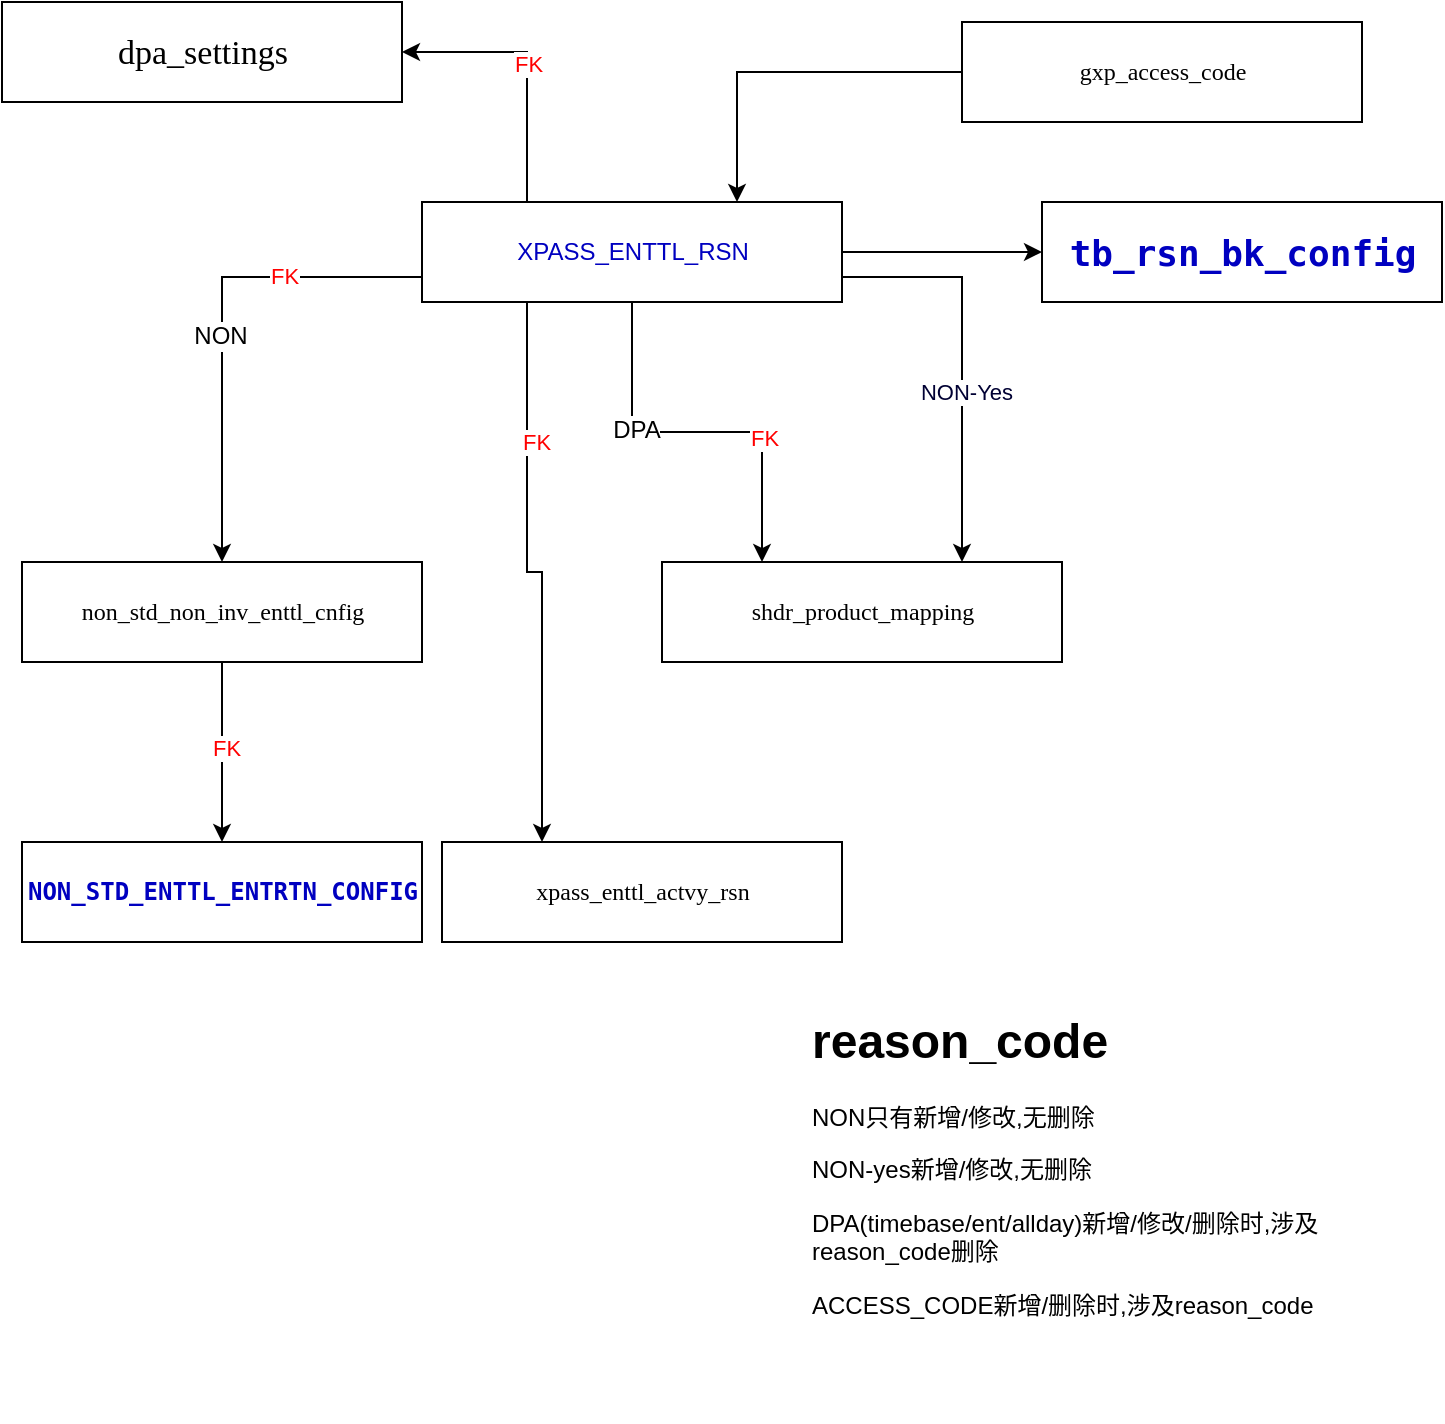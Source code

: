 <mxfile version="17.1.2" type="github">
  <diagram id="zZ_TgJNbVvpxCx87fyp5" name="Page-1">
    <mxGraphModel dx="1232" dy="809" grid="1" gridSize="10" guides="1" tooltips="1" connect="1" arrows="1" fold="1" page="1" pageScale="1" pageWidth="827" pageHeight="1169" math="0" shadow="0">
      <root>
        <mxCell id="0" />
        <mxCell id="1" parent="0" />
        <mxCell id="84mTH-gXEzK-3RzK_8ae-25" style="edgeStyle=orthogonalEdgeStyle;rounded=0;orthogonalLoop=1;jettySize=auto;html=1;exitX=0;exitY=0.75;exitDx=0;exitDy=0;fontSize=12;" parent="1" source="84mTH-gXEzK-3RzK_8ae-14" target="84mTH-gXEzK-3RzK_8ae-21" edge="1">
          <mxGeometry relative="1" as="geometry" />
        </mxCell>
        <mxCell id="84mTH-gXEzK-3RzK_8ae-27" value="NON" style="edgeLabel;html=1;align=center;verticalAlign=middle;resizable=0;points=[];fontSize=12;" parent="84mTH-gXEzK-3RzK_8ae-25" vertex="1" connectable="0">
          <mxGeometry x="0.064" y="-1" relative="1" as="geometry">
            <mxPoint as="offset" />
          </mxGeometry>
        </mxCell>
        <mxCell id="0J5WLrTJx40tkv2BNEWx-3" value="&lt;font color=&quot;#ff0000&quot;&gt;FK&lt;/font&gt;" style="edgeLabel;html=1;align=center;verticalAlign=middle;resizable=0;points=[];" parent="84mTH-gXEzK-3RzK_8ae-25" vertex="1" connectable="0">
          <mxGeometry x="-0.43" y="-1" relative="1" as="geometry">
            <mxPoint as="offset" />
          </mxGeometry>
        </mxCell>
        <mxCell id="84mTH-gXEzK-3RzK_8ae-29" style="edgeStyle=orthogonalEdgeStyle;rounded=0;orthogonalLoop=1;jettySize=auto;html=1;exitX=0.5;exitY=1;exitDx=0;exitDy=0;entryX=0.25;entryY=0;entryDx=0;entryDy=0;fontSize=12;" parent="1" source="84mTH-gXEzK-3RzK_8ae-14" target="84mTH-gXEzK-3RzK_8ae-28" edge="1">
          <mxGeometry relative="1" as="geometry" />
        </mxCell>
        <mxCell id="84mTH-gXEzK-3RzK_8ae-30" value="DPA" style="edgeLabel;html=1;align=center;verticalAlign=middle;resizable=0;points=[];fontSize=12;" parent="84mTH-gXEzK-3RzK_8ae-29" vertex="1" connectable="0">
          <mxGeometry x="-0.346" y="2" relative="1" as="geometry">
            <mxPoint as="offset" />
          </mxGeometry>
        </mxCell>
        <mxCell id="0J5WLrTJx40tkv2BNEWx-5" value="&lt;font color=&quot;#ff0000&quot;&gt;FK&lt;/font&gt;" style="edgeLabel;html=1;align=center;verticalAlign=middle;resizable=0;points=[];" parent="84mTH-gXEzK-3RzK_8ae-29" vertex="1" connectable="0">
          <mxGeometry x="0.366" y="1" relative="1" as="geometry">
            <mxPoint as="offset" />
          </mxGeometry>
        </mxCell>
        <mxCell id="0J5WLrTJx40tkv2BNEWx-2" value="&lt;font color=&quot;#ff0000&quot;&gt;FK&lt;/font&gt;" style="edgeStyle=orthogonalEdgeStyle;rounded=0;orthogonalLoop=1;jettySize=auto;html=1;exitX=0.25;exitY=0;exitDx=0;exitDy=0;entryX=1;entryY=0.5;entryDx=0;entryDy=0;" parent="1" source="84mTH-gXEzK-3RzK_8ae-14" target="84mTH-gXEzK-3RzK_8ae-39" edge="1">
          <mxGeometry relative="1" as="geometry" />
        </mxCell>
        <mxCell id="iV9EC9qwNgEAkCrWaYej-2" style="edgeStyle=orthogonalEdgeStyle;rounded=0;orthogonalLoop=1;jettySize=auto;html=1;exitX=0.25;exitY=1;exitDx=0;exitDy=0;entryX=0.25;entryY=0;entryDx=0;entryDy=0;" edge="1" parent="1" source="84mTH-gXEzK-3RzK_8ae-14" target="iV9EC9qwNgEAkCrWaYej-1">
          <mxGeometry relative="1" as="geometry">
            <Array as="points">
              <mxPoint x="343" y="305" />
              <mxPoint x="350" y="305" />
            </Array>
          </mxGeometry>
        </mxCell>
        <mxCell id="iV9EC9qwNgEAkCrWaYej-4" value="&lt;font color=&quot;#ff0000&quot;&gt;FK&lt;/font&gt;" style="edgeLabel;html=1;align=center;verticalAlign=middle;resizable=0;points=[];" vertex="1" connectable="0" parent="iV9EC9qwNgEAkCrWaYej-2">
          <mxGeometry x="-0.495" y="4" relative="1" as="geometry">
            <mxPoint as="offset" />
          </mxGeometry>
        </mxCell>
        <mxCell id="iV9EC9qwNgEAkCrWaYej-3" style="edgeStyle=orthogonalEdgeStyle;rounded=0;orthogonalLoop=1;jettySize=auto;html=1;exitX=1;exitY=0.5;exitDx=0;exitDy=0;entryX=0;entryY=0.5;entryDx=0;entryDy=0;" edge="1" parent="1" source="84mTH-gXEzK-3RzK_8ae-14" target="cHhtbCE1MpWlHDYDx5-o-1">
          <mxGeometry relative="1" as="geometry" />
        </mxCell>
        <mxCell id="iV9EC9qwNgEAkCrWaYej-5" style="edgeStyle=orthogonalEdgeStyle;rounded=0;orthogonalLoop=1;jettySize=auto;html=1;exitX=1;exitY=0.75;exitDx=0;exitDy=0;entryX=0.75;entryY=0;entryDx=0;entryDy=0;fontColor=#FF0000;" edge="1" parent="1" source="84mTH-gXEzK-3RzK_8ae-14" target="84mTH-gXEzK-3RzK_8ae-28">
          <mxGeometry relative="1" as="geometry" />
        </mxCell>
        <mxCell id="iV9EC9qwNgEAkCrWaYej-6" value="&lt;font color=&quot;#000033&quot;&gt;NON-Yes&lt;/font&gt;" style="edgeLabel;html=1;align=center;verticalAlign=middle;resizable=0;points=[];fontColor=#FF0000;" vertex="1" connectable="0" parent="iV9EC9qwNgEAkCrWaYej-5">
          <mxGeometry x="0.151" y="2" relative="1" as="geometry">
            <mxPoint y="1" as="offset" />
          </mxGeometry>
        </mxCell>
        <mxCell id="84mTH-gXEzK-3RzK_8ae-14" value="&lt;p style=&quot;background-color: rgb(255 , 255 , 255) ; color: rgb(51 , 51 , 51)&quot;&gt;&lt;span style=&quot;color: rgb(0 , 0 , 192)&quot;&gt;&lt;font style=&quot;font-size: 12px&quot;&gt;XPASS_ENTTL_RSN&lt;/font&gt;&lt;/span&gt;&lt;/p&gt;" style="html=1;" parent="1" vertex="1">
          <mxGeometry x="290" y="120" width="210" height="50" as="geometry" />
        </mxCell>
        <mxCell id="84mTH-gXEzK-3RzK_8ae-17" value="&lt;pre style=&quot;background-color: rgb(255 , 255 , 255) ; color: rgb(51 , 51 , 51)&quot;&gt;&lt;span style=&quot;color: rgb(0 , 0 , 192) ; font-weight: bold&quot;&gt;&lt;font style=&quot;font-size: 12px&quot;&gt;NON_STD_ENTTL_ENTRTN_CONFIG&lt;/font&gt;&lt;/span&gt;&lt;/pre&gt;" style="html=1;" parent="1" vertex="1">
          <mxGeometry x="90" y="440" width="200" height="50" as="geometry" />
        </mxCell>
        <mxCell id="84mTH-gXEzK-3RzK_8ae-26" style="edgeStyle=orthogonalEdgeStyle;rounded=0;orthogonalLoop=1;jettySize=auto;html=1;exitX=0.5;exitY=1;exitDx=0;exitDy=0;fontSize=12;" parent="1" source="84mTH-gXEzK-3RzK_8ae-21" target="84mTH-gXEzK-3RzK_8ae-17" edge="1">
          <mxGeometry relative="1" as="geometry" />
        </mxCell>
        <mxCell id="0J5WLrTJx40tkv2BNEWx-4" value="&lt;font color=&quot;#ff0000&quot;&gt;FK&lt;/font&gt;" style="edgeLabel;html=1;align=center;verticalAlign=middle;resizable=0;points=[];" parent="84mTH-gXEzK-3RzK_8ae-26" vertex="1" connectable="0">
          <mxGeometry x="-0.044" y="2" relative="1" as="geometry">
            <mxPoint as="offset" />
          </mxGeometry>
        </mxCell>
        <mxCell id="84mTH-gXEzK-3RzK_8ae-21" value="&lt;pre style=&quot;background-color: rgb(255 , 255 , 255) ; color: rgb(51 , 51 , 51)&quot;&gt;&lt;p class=&quot;p1&quot; style=&quot;margin: 0px ; font-stretch: normal ; line-height: normal ; font-family: &amp;#34;menlo&amp;#34; ; color: rgb(0 , 0 , 0)&quot;&gt;non_std_non_inv_enttl_cnfig&lt;/p&gt;&lt;/pre&gt;" style="html=1;" parent="1" vertex="1">
          <mxGeometry x="90" y="300" width="200" height="50" as="geometry" />
        </mxCell>
        <mxCell id="84mTH-gXEzK-3RzK_8ae-28" value="&lt;pre style=&quot;background-color: rgb(255 , 255 , 255) ; color: rgb(51 , 51 , 51)&quot;&gt;&lt;p class=&quot;p1&quot; style=&quot;margin: 0px ; font-stretch: normal ; line-height: normal ; font-family: &amp;#34;menlo&amp;#34; ; color: rgb(0 , 0 , 0)&quot;&gt;shdr_product_mapping&lt;/p&gt;&lt;/pre&gt;" style="html=1;" parent="1" vertex="1">
          <mxGeometry x="410" y="300" width="200" height="50" as="geometry" />
        </mxCell>
        <mxCell id="cHhtbCE1MpWlHDYDx5-o-5" style="edgeStyle=orthogonalEdgeStyle;rounded=0;orthogonalLoop=1;jettySize=auto;html=1;exitX=0;exitY=0.5;exitDx=0;exitDy=0;entryX=0.75;entryY=0;entryDx=0;entryDy=0;" parent="1" source="84mTH-gXEzK-3RzK_8ae-33" target="84mTH-gXEzK-3RzK_8ae-14" edge="1">
          <mxGeometry relative="1" as="geometry" />
        </mxCell>
        <mxCell id="84mTH-gXEzK-3RzK_8ae-33" value="&lt;pre style=&quot;background-color: rgb(255 , 255 , 255) ; color: rgb(51 , 51 , 51)&quot;&gt;&lt;p class=&quot;p1&quot; style=&quot;margin: 0px ; font-stretch: normal ; line-height: normal ; font-family: &amp;#34;menlo&amp;#34; ; color: rgb(0 , 0 , 0)&quot;&gt;gxp_access_code&lt;/p&gt;&lt;/pre&gt;" style="html=1;" parent="1" vertex="1">
          <mxGeometry x="560" y="30" width="200" height="50" as="geometry" />
        </mxCell>
        <mxCell id="84mTH-gXEzK-3RzK_8ae-36" value="&lt;h1&gt;reason_code&lt;/h1&gt;&lt;p&gt;NON只有新增/修改,无删除&lt;/p&gt;&lt;p&gt;NON-yes新增/修改,无删除&lt;br&gt;&lt;/p&gt;&lt;p&gt;DPA(timebase/ent/allday)新增/修改/删除时,涉及reason_code删除&lt;/p&gt;&lt;p&gt;ACCESS_CODE新增/删除时,涉及reason_code&lt;/p&gt;&lt;p&gt;&lt;br&gt;&lt;/p&gt;" style="text;html=1;strokeColor=none;fillColor=none;spacing=5;spacingTop=-20;whiteSpace=wrap;overflow=hidden;rounded=0;fontSize=12;" parent="1" vertex="1">
          <mxGeometry x="480" y="520" width="290" height="210" as="geometry" />
        </mxCell>
        <mxCell id="84mTH-gXEzK-3RzK_8ae-39" value="&lt;pre style=&quot;background-color: rgb(255 , 255 , 255) ; color: rgb(51 , 51 , 51)&quot;&gt;&lt;p class=&quot;p1&quot; style=&quot;margin: 0px ; font-stretch: normal ; font-size: 17px ; line-height: normal ; font-family: &amp;#34;menlo&amp;#34; ; color: rgb(0 , 0 , 0)&quot;&gt;dpa_settings&lt;/p&gt;&lt;/pre&gt;" style="html=1;" parent="1" vertex="1">
          <mxGeometry x="80" y="20" width="200" height="50" as="geometry" />
        </mxCell>
        <mxCell id="cHhtbCE1MpWlHDYDx5-o-1" value="&lt;pre style=&quot;background-color: rgb(255 , 255 , 255) ; color: rgb(51 , 51 , 51)&quot;&gt;&lt;pre style=&quot;font-family: , monospace ; font-size: 13.5pt&quot;&gt;&lt;span style=&quot;color: #0000c0 ; font-weight: bold&quot;&gt;tb_rsn_bk_config&lt;/span&gt;&lt;/pre&gt;&lt;/pre&gt;" style="html=1;" parent="1" vertex="1">
          <mxGeometry x="600" y="120" width="200" height="50" as="geometry" />
        </mxCell>
        <mxCell id="iV9EC9qwNgEAkCrWaYej-1" value="&lt;pre style=&quot;background-color: rgb(255 , 255 , 255) ; color: rgb(51 , 51 , 51)&quot;&gt;&lt;p class=&quot;p1&quot; style=&quot;margin: 0px ; font-stretch: normal ; line-height: normal ; font-family: &amp;#34;menlo&amp;#34; ; color: rgb(0 , 0 , 0)&quot;&gt;xpass_enttl_actvy_rsn&lt;/p&gt;&lt;/pre&gt;" style="html=1;" vertex="1" parent="1">
          <mxGeometry x="300" y="440" width="200" height="50" as="geometry" />
        </mxCell>
      </root>
    </mxGraphModel>
  </diagram>
</mxfile>
